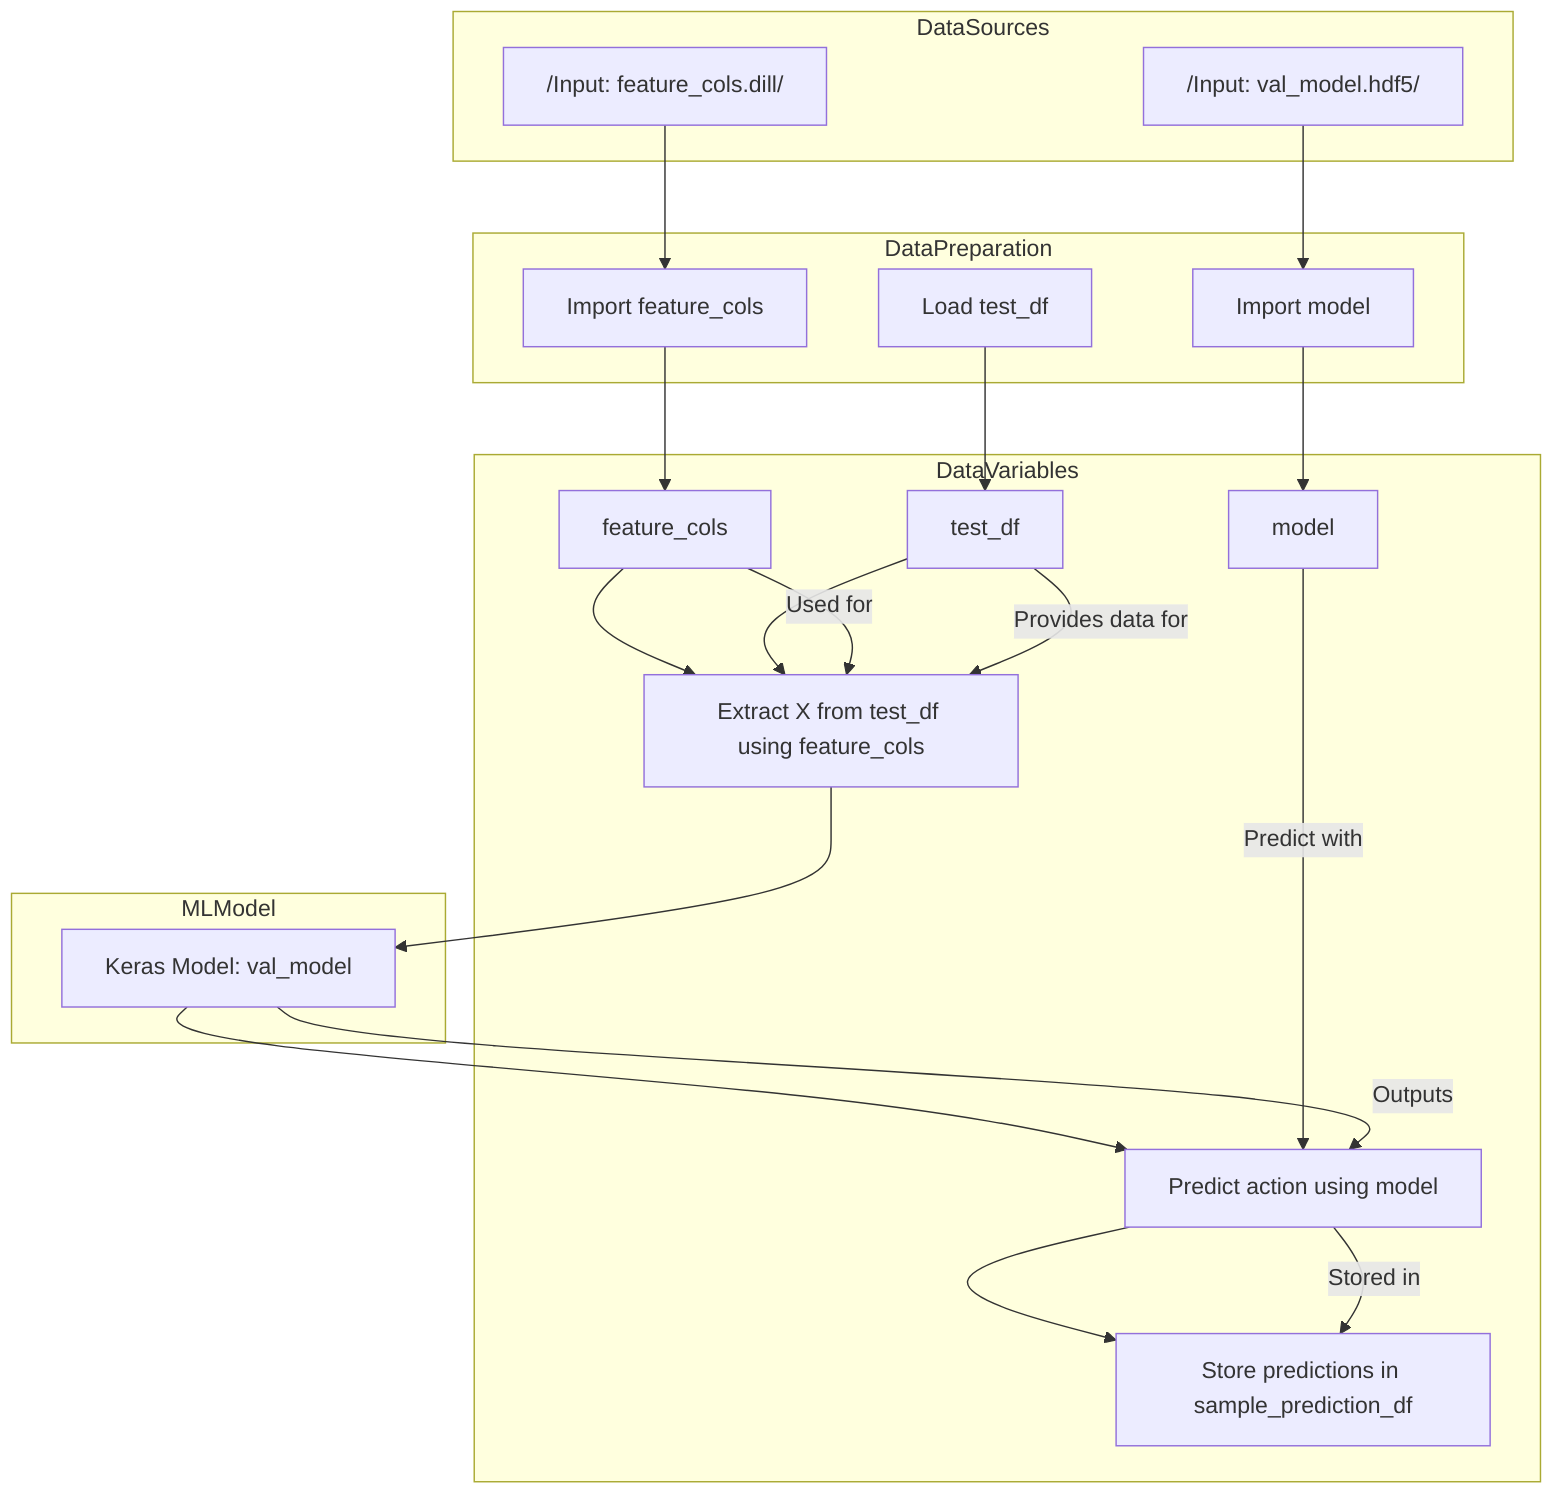 flowchart TD
    %% Data Sources
    subgraph DataSources
        A1["/Input: feature_cols.dill/"] 
        A2["/Input: val_model.hdf5/"]
    end

    %% Data Preparation
    subgraph DataPreparation
        B1["Import feature_cols"] 
        B2["Import model"]
        B3["Load test_df"]
    end

    %% Data Variables
    subgraph DataVariables
        C1["feature_cols"]
        C2["model"]
        C3["test_df"]
        C4["X"]
        C5["action"]
        C6["sample_prediction_df"]
    end

    %% ML Model
    subgraph MLModel
        D1["Keras Model: val_model"]
    end

    %% Flow
    A1 --> B1
    A2 --> B2
    B1 --> C1
    B2 --> C2
    B3 --> C3
    C1 --> C4["Extract X from test_df using feature_cols"]
    C3 --> C4
    C4 --> D1
    D1 --> C5["Predict action using model"]
    C5 --> C6["Store predictions in sample_prediction_df"]

    %% Description
    C1 -->|"Used for"| C4
    C2 -->|"Predict with"| C5
    C3 -->|"Provides data for"| C4
    D1 -->|"Outputs"| C5
    C5 -->|"Stored in"| C6